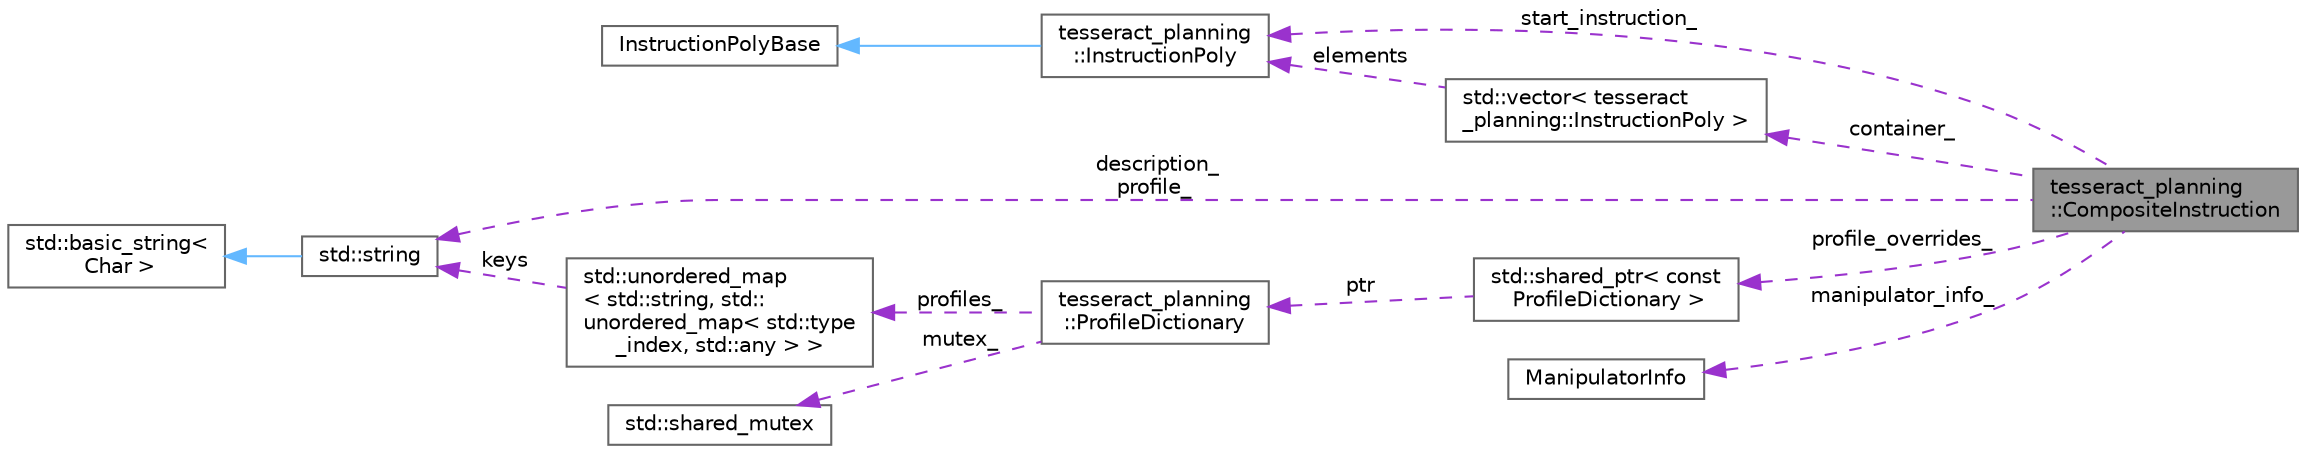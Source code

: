 digraph "tesseract_planning::CompositeInstruction"
{
 // LATEX_PDF_SIZE
  bgcolor="transparent";
  edge [fontname=Helvetica,fontsize=10,labelfontname=Helvetica,labelfontsize=10];
  node [fontname=Helvetica,fontsize=10,shape=box,height=0.2,width=0.4];
  rankdir="LR";
  Node1 [label="tesseract_planning\l::CompositeInstruction",height=0.2,width=0.4,color="gray40", fillcolor="grey60", style="filled", fontcolor="black",tooltip=" "];
  Node2 -> Node1 [dir="back",color="darkorchid3",style="dashed",label=" container_" ];
  Node2 [label="std::vector\< tesseract\l_planning::InstructionPoly \>",height=0.2,width=0.4,color="gray40", fillcolor="white", style="filled",tooltip=" "];
  Node3 -> Node2 [dir="back",color="darkorchid3",style="dashed",label=" elements" ];
  Node3 [label="tesseract_planning\l::InstructionPoly",height=0.2,width=0.4,color="gray40", fillcolor="white", style="filled",URL="$d2/d8b/structtesseract__planning_1_1InstructionPoly.html",tooltip=" "];
  Node4 -> Node3 [dir="back",color="steelblue1",style="solid"];
  Node4 [label="InstructionPolyBase",height=0.2,width=0.4,color="gray40", fillcolor="white", style="filled",tooltip=" "];
  Node5 -> Node1 [dir="back",color="darkorchid3",style="dashed",label=" description_\nprofile_" ];
  Node5 [label="std::string",height=0.2,width=0.4,color="gray40", fillcolor="white", style="filled",tooltip=" "];
  Node6 -> Node5 [dir="back",color="steelblue1",style="solid"];
  Node6 [label="std::basic_string\<\l Char \>",height=0.2,width=0.4,color="gray40", fillcolor="white", style="filled",tooltip=" "];
  Node7 -> Node1 [dir="back",color="darkorchid3",style="dashed",label=" manipulator_info_" ];
  Node7 [label="ManipulatorInfo",height=0.2,width=0.4,color="gray40", fillcolor="white", style="filled",tooltip=" "];
  Node8 -> Node1 [dir="back",color="darkorchid3",style="dashed",label=" profile_overrides_" ];
  Node8 [label="std::shared_ptr\< const\l ProfileDictionary \>",height=0.2,width=0.4,color="gray40", fillcolor="white", style="filled",tooltip=" "];
  Node9 -> Node8 [dir="back",color="darkorchid3",style="dashed",label=" ptr" ];
  Node9 [label="tesseract_planning\l::ProfileDictionary",height=0.2,width=0.4,color="gray40", fillcolor="white", style="filled",URL="$d5/d9d/classtesseract__planning_1_1ProfileDictionary.html",tooltip="This class is used to store profiles for motion planning and process planning."];
  Node10 -> Node9 [dir="back",color="darkorchid3",style="dashed",label=" profiles_" ];
  Node10 [label="std::unordered_map\l\< std::string, std::\lunordered_map\< std::type\l_index, std::any \> \>",height=0.2,width=0.4,color="gray40", fillcolor="white", style="filled",tooltip=" "];
  Node5 -> Node10 [dir="back",color="darkorchid3",style="dashed",label=" keys" ];
  Node11 -> Node9 [dir="back",color="darkorchid3",style="dashed",label=" mutex_" ];
  Node11 [label="std::shared_mutex",height=0.2,width=0.4,color="gray40", fillcolor="white", style="filled",tooltip=" "];
  Node3 -> Node1 [dir="back",color="darkorchid3",style="dashed",label=" start_instruction_" ];
}
